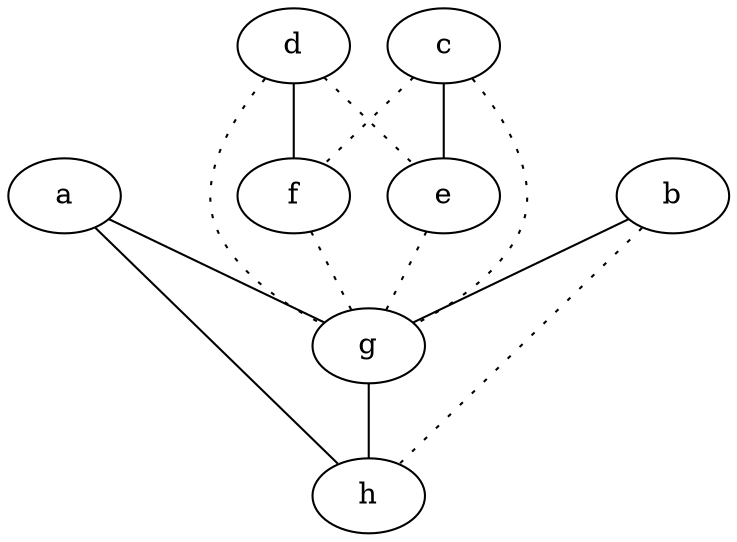 graph {
a -- g;
a -- h;
b -- g;
b -- h [style=dotted];
c -- e;
c -- f [style=dotted];
c -- g [style=dotted];
d -- e [style=dotted];
d -- f;
d -- g [style=dotted];
e -- g [style=dotted];
f -- g [style=dotted];
g -- h;
}
